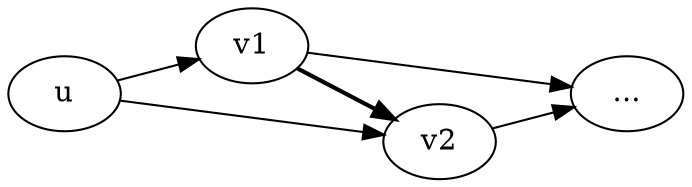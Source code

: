 digraph "fork" {
graph [rankdir="LR"]
w [label="..."]
u -> v1 -> w
u -> v2 -> w
v1 -> v2 [style="bold"]
}
